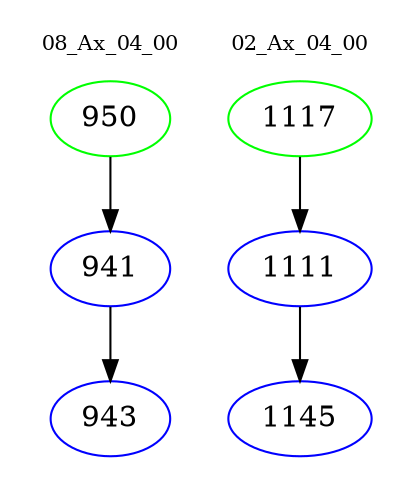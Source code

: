 digraph{
subgraph cluster_0 {
color = white
label = "08_Ax_04_00";
fontsize=10;
T0_950 [label="950", color="green"]
T0_950 -> T0_941 [color="black"]
T0_941 [label="941", color="blue"]
T0_941 -> T0_943 [color="black"]
T0_943 [label="943", color="blue"]
}
subgraph cluster_1 {
color = white
label = "02_Ax_04_00";
fontsize=10;
T1_1117 [label="1117", color="green"]
T1_1117 -> T1_1111 [color="black"]
T1_1111 [label="1111", color="blue"]
T1_1111 -> T1_1145 [color="black"]
T1_1145 [label="1145", color="blue"]
}
}
